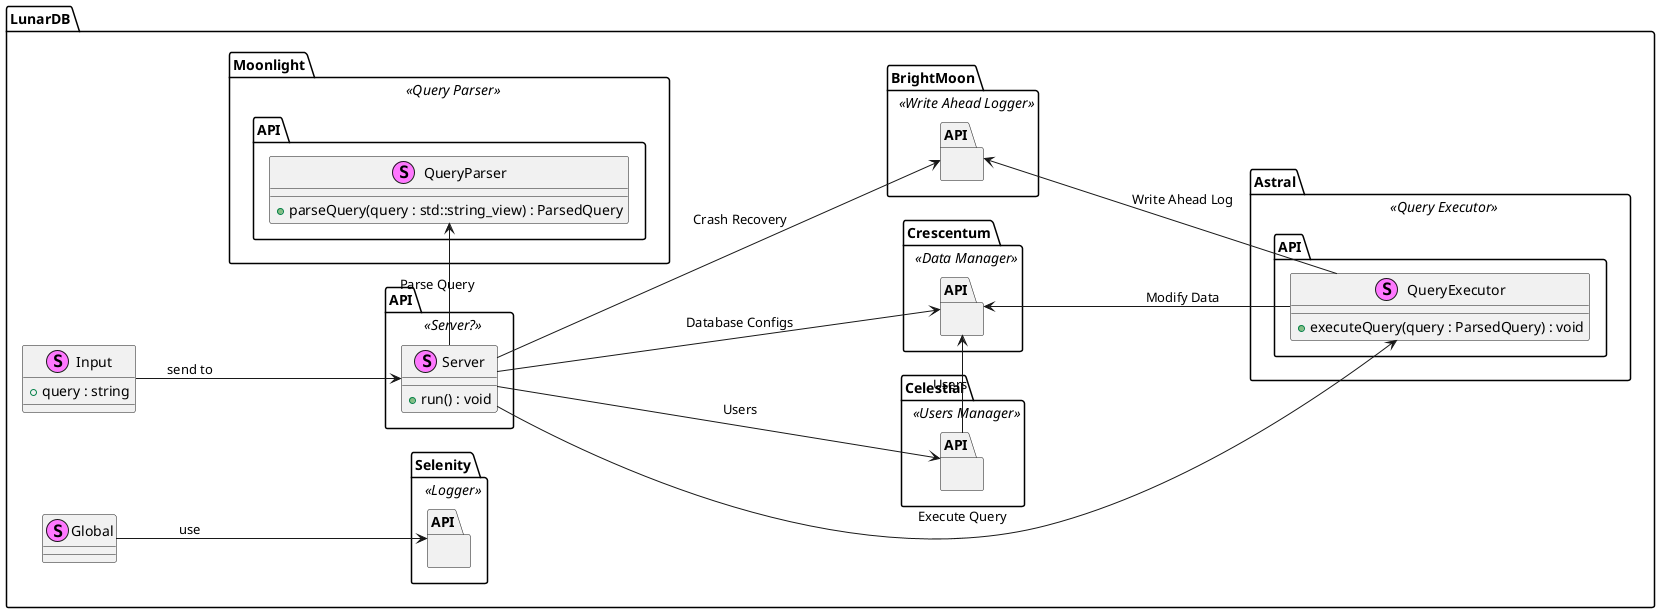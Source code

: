 @startuml Architecture

left to right direction

namespace LunarDB {

stereotype Input {
    + query : string
}

namespace Moonlight <<Query Parser>> {

namespace API {

stereotype QueryParser {
    + parseQuery(query : std::string_view) : ParsedQuery
}

}

}

namespace Astral <<Query Executor>> {

namespace API {

stereotype QueryExecutor {
    + executeQuery(query : ParsedQuery) : void
}

}

}

namespace Celestial <<Users Manager>> {

namespace API {

}

}

namespace Selenity <<Logger>> {

namespace API {

}

}

namespace BrightMoon <<Write Ahead Logger>> {

namespace API {

}

}

namespace Crescentum <<Data Manager>> {

namespace API {

}

}

namespace API <<Server?>> {
    
stereotype Server {
    + run() : void
}

}

Input --> LunarDB.API.Server : send to

LunarDB.API.Server --> Celestial.API : Users
LunarDB.API.Server -> Astral.API.QueryExecutor : Execute Query
LunarDB.API.Server -> Moonlight.API.QueryParser : Parse Query
LunarDB.API.Server --> BrightMoon.API : Crash Recovery
LunarDB.API.Server --> Crescentum.API : Database Configs

BrightMoon.API <-- Astral.API.QueryExecutor : Write Ahead Log
Crescentum.API <-- Astral.API.QueryExecutor : Modify Data

Celestial.API -> Crescentum.API : Users

stereotype Global {}
Global --> Selenity.API : use

}

@enduml